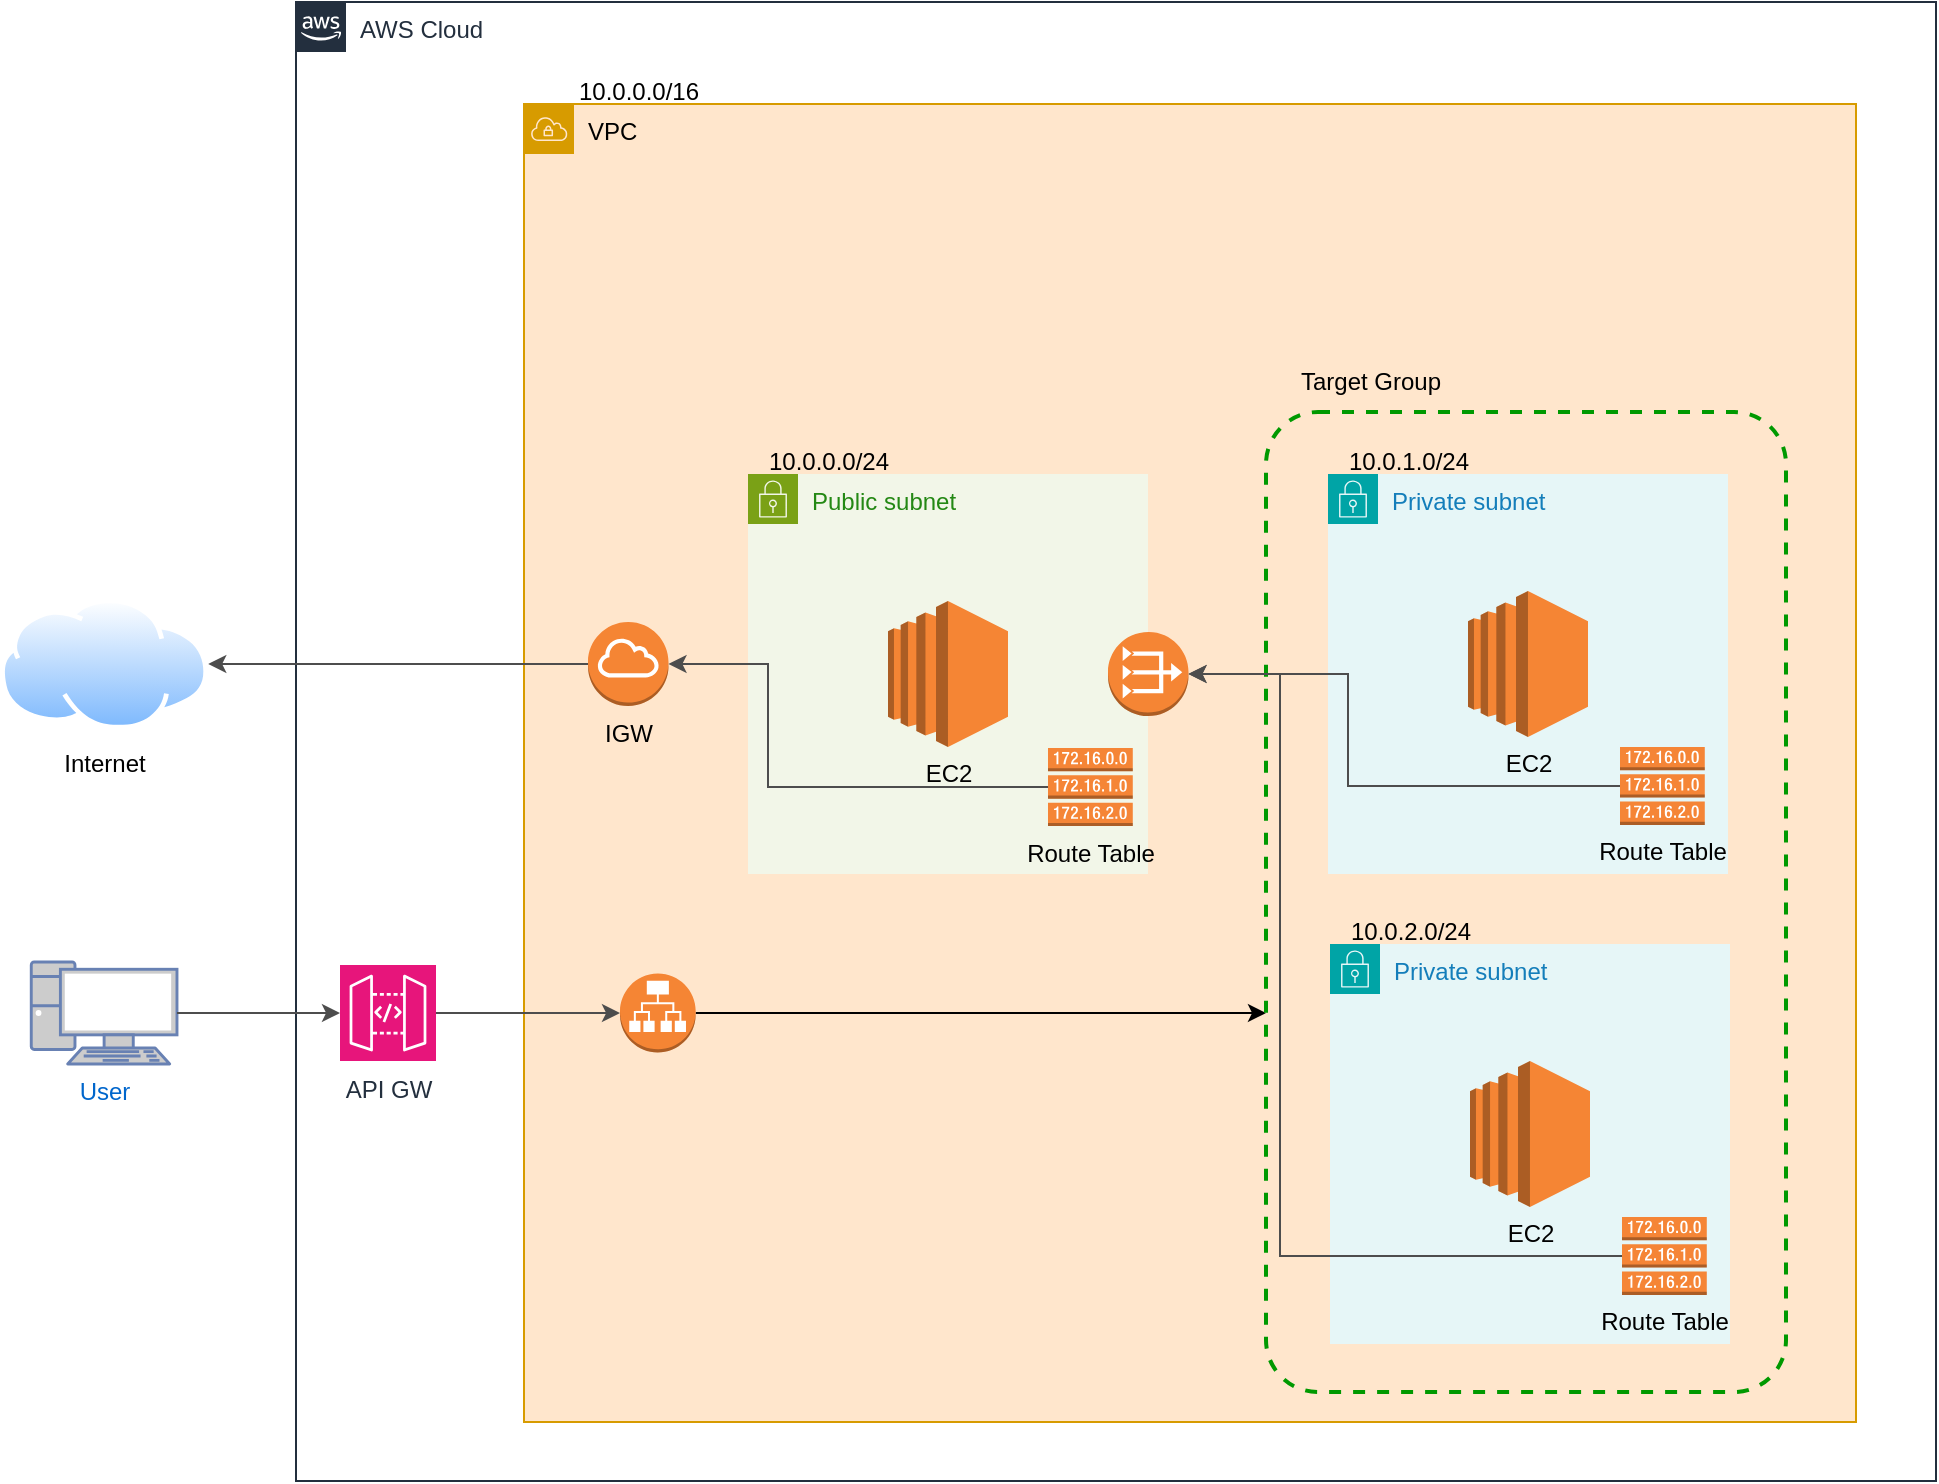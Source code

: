 <mxfile version="24.7.13">
  <diagram id="Ht1M8jgEwFfnCIfOTk4-" name="Page-1">
    <mxGraphModel dx="880" dy="1253" grid="1" gridSize="10" guides="1" tooltips="1" connect="1" arrows="1" fold="1" page="1" pageScale="1" pageWidth="1169" pageHeight="827" math="0" shadow="0">
      <root>
        <mxCell id="0" />
        <mxCell id="1" parent="0" />
        <mxCell id="UEzPUAAOIrF-is8g5C7q-175" value="AWS Cloud" style="points=[[0,0],[0.25,0],[0.5,0],[0.75,0],[1,0],[1,0.25],[1,0.5],[1,0.75],[1,1],[0.75,1],[0.5,1],[0.25,1],[0,1],[0,0.75],[0,0.5],[0,0.25]];outlineConnect=0;gradientColor=none;html=1;whiteSpace=wrap;fontSize=12;fontStyle=0;shape=mxgraph.aws4.group;grIcon=mxgraph.aws4.group_aws_cloud_alt;strokeColor=#232F3E;fillColor=none;verticalAlign=top;align=left;spacingLeft=30;fontColor=#232F3E;dashed=0;labelBackgroundColor=#ffffff;container=1;pointerEvents=0;collapsible=0;recursiveResize=0;movable=1;resizable=1;rotatable=1;deletable=1;editable=1;locked=0;connectable=1;" parent="1" vertex="1">
          <mxGeometry x="168" y="-820" width="820" height="739.5" as="geometry" />
        </mxCell>
        <mxCell id="839mXaEyEuc4Z5KTpTyV-1" value="VPC" style="sketch=0;outlineConnect=0;html=1;whiteSpace=wrap;fontSize=12;fontStyle=0;shape=mxgraph.aws4.group;grIcon=mxgraph.aws4.group_vpc;strokeColor=#d79b00;fillColor=#ffe6cc;verticalAlign=top;align=left;spacingLeft=30;dashed=0;movable=1;resizable=1;rotatable=1;deletable=1;editable=1;locked=0;connectable=1;" vertex="1" parent="UEzPUAAOIrF-is8g5C7q-175">
          <mxGeometry x="114" y="51" width="666" height="659" as="geometry" />
        </mxCell>
        <mxCell id="839mXaEyEuc4Z5KTpTyV-30" style="edgeStyle=orthogonalEdgeStyle;rounded=0;orthogonalLoop=1;jettySize=auto;html=1;exitX=1;exitY=0.5;exitDx=0;exitDy=0;exitPerimeter=0;strokeColor=#4D4D4D;" edge="1" parent="UEzPUAAOIrF-is8g5C7q-175" source="839mXaEyEuc4Z5KTpTyV-27" target="839mXaEyEuc4Z5KTpTyV-32">
          <mxGeometry relative="1" as="geometry">
            <Array as="points" />
          </mxGeometry>
        </mxCell>
        <mxCell id="839mXaEyEuc4Z5KTpTyV-27" value="API GW" style="sketch=0;points=[[0,0,0],[0.25,0,0],[0.5,0,0],[0.75,0,0],[1,0,0],[0,1,0],[0.25,1,0],[0.5,1,0],[0.75,1,0],[1,1,0],[0,0.25,0],[0,0.5,0],[0,0.75,0],[1,0.25,0],[1,0.5,0],[1,0.75,0]];outlineConnect=0;fontColor=#232F3E;fillColor=#E7157B;strokeColor=#ffffff;dashed=0;verticalLabelPosition=bottom;verticalAlign=top;align=center;html=1;fontSize=12;fontStyle=0;aspect=fixed;shape=mxgraph.aws4.resourceIcon;resIcon=mxgraph.aws4.api_gateway;movable=1;resizable=1;rotatable=1;deletable=1;editable=1;locked=0;connectable=1;" vertex="1" parent="UEzPUAAOIrF-is8g5C7q-175">
          <mxGeometry x="22" y="481.5" width="48" height="48" as="geometry" />
        </mxCell>
        <mxCell id="839mXaEyEuc4Z5KTpTyV-45" style="edgeStyle=orthogonalEdgeStyle;rounded=0;orthogonalLoop=1;jettySize=auto;html=1;exitX=1;exitY=0.5;exitDx=0;exitDy=0;exitPerimeter=0;" edge="1" parent="UEzPUAAOIrF-is8g5C7q-175" source="839mXaEyEuc4Z5KTpTyV-32" target="839mXaEyEuc4Z5KTpTyV-42">
          <mxGeometry relative="1" as="geometry">
            <Array as="points">
              <mxPoint x="422" y="506" />
              <mxPoint x="422" y="506" />
            </Array>
          </mxGeometry>
        </mxCell>
        <mxCell id="839mXaEyEuc4Z5KTpTyV-32" value="" style="outlineConnect=0;dashed=0;verticalLabelPosition=bottom;verticalAlign=top;align=center;html=1;shape=mxgraph.aws3.application_load_balancer;fillColor=#F58534;gradientColor=none;" vertex="1" parent="UEzPUAAOIrF-is8g5C7q-175">
          <mxGeometry x="162" y="485.75" width="37.85" height="39.5" as="geometry" />
        </mxCell>
        <mxCell id="839mXaEyEuc4Z5KTpTyV-39" value="10.0.2.0/24" style="text;html=1;align=center;verticalAlign=middle;resizable=1;points=[];autosize=1;strokeColor=none;fillColor=none;movable=1;rotatable=1;deletable=1;editable=1;locked=0;connectable=1;" vertex="1" parent="UEzPUAAOIrF-is8g5C7q-175">
          <mxGeometry x="517" y="450" width="80" height="30" as="geometry" />
        </mxCell>
        <mxCell id="839mXaEyEuc4Z5KTpTyV-36" value="Private subnet" style="points=[[0,0],[0.25,0],[0.5,0],[0.75,0],[1,0],[1,0.25],[1,0.5],[1,0.75],[1,1],[0.75,1],[0.5,1],[0.25,1],[0,1],[0,0.75],[0,0.5],[0,0.25]];outlineConnect=0;gradientColor=none;html=1;whiteSpace=wrap;fontSize=12;fontStyle=0;container=1;pointerEvents=0;collapsible=0;recursiveResize=0;shape=mxgraph.aws4.group;grIcon=mxgraph.aws4.group_security_group;grStroke=0;strokeColor=#00A4A6;fillColor=#E6F6F7;verticalAlign=top;align=left;spacingLeft=30;fontColor=#147EBA;dashed=0;aspect=fixed;movable=1;resizable=1;rotatable=1;deletable=1;editable=1;locked=0;connectable=1;" vertex="1" parent="UEzPUAAOIrF-is8g5C7q-175">
          <mxGeometry x="517" y="471" width="200" height="200" as="geometry" />
        </mxCell>
        <mxCell id="839mXaEyEuc4Z5KTpTyV-37" value="Route Table" style="outlineConnect=0;dashed=0;verticalLabelPosition=bottom;verticalAlign=top;align=center;html=1;shape=mxgraph.aws3.route_table;fillColor=#F58536;gradientColor=none;movable=1;resizable=1;rotatable=1;deletable=1;editable=1;locked=0;connectable=1;" vertex="1" parent="839mXaEyEuc4Z5KTpTyV-36">
          <mxGeometry x="146" y="136.45" width="42.39" height="39" as="geometry" />
        </mxCell>
        <mxCell id="839mXaEyEuc4Z5KTpTyV-38" value="EC2" style="outlineConnect=0;dashed=0;verticalLabelPosition=bottom;verticalAlign=top;align=center;html=1;shape=mxgraph.aws3.ec2;fillColor=#F58534;gradientColor=none;movable=1;resizable=1;rotatable=1;deletable=1;editable=1;locked=0;connectable=1;aspect=fixed;" vertex="1" parent="839mXaEyEuc4Z5KTpTyV-36">
          <mxGeometry x="70" y="58.55" width="60" height="72.9" as="geometry" />
        </mxCell>
        <mxCell id="839mXaEyEuc4Z5KTpTyV-42" value="" style="rounded=1;arcSize=10;dashed=1;fillColor=none;gradientColor=none;strokeWidth=2;strokeColor=#009900;" vertex="1" parent="UEzPUAAOIrF-is8g5C7q-175">
          <mxGeometry x="485" y="205" width="260" height="490" as="geometry" />
        </mxCell>
        <mxCell id="839mXaEyEuc4Z5KTpTyV-44" value="Target Group" style="text;html=1;align=center;verticalAlign=middle;whiteSpace=wrap;rounded=0;" vertex="1" parent="UEzPUAAOIrF-is8g5C7q-175">
          <mxGeometry x="485" y="175" width="105" height="30" as="geometry" />
        </mxCell>
        <mxCell id="839mXaEyEuc4Z5KTpTyV-6" value="Private subnet" style="points=[[0,0],[0.25,0],[0.5,0],[0.75,0],[1,0],[1,0.25],[1,0.5],[1,0.75],[1,1],[0.75,1],[0.5,1],[0.25,1],[0,1],[0,0.75],[0,0.5],[0,0.25]];outlineConnect=0;gradientColor=none;html=1;whiteSpace=wrap;fontSize=12;fontStyle=0;container=1;pointerEvents=0;collapsible=0;recursiveResize=0;shape=mxgraph.aws4.group;grIcon=mxgraph.aws4.group_security_group;grStroke=0;strokeColor=#00A4A6;fillColor=#E6F6F7;verticalAlign=top;align=left;spacingLeft=30;fontColor=#147EBA;dashed=0;aspect=fixed;movable=1;resizable=1;rotatable=1;deletable=1;editable=1;locked=0;connectable=1;" vertex="1" parent="1">
          <mxGeometry x="684" y="-584" width="200" height="200" as="geometry" />
        </mxCell>
        <mxCell id="839mXaEyEuc4Z5KTpTyV-11" value="Route Table" style="outlineConnect=0;dashed=0;verticalLabelPosition=bottom;verticalAlign=top;align=center;html=1;shape=mxgraph.aws3.route_table;fillColor=#F58536;gradientColor=none;movable=1;resizable=1;rotatable=1;deletable=1;editable=1;locked=0;connectable=1;" vertex="1" parent="839mXaEyEuc4Z5KTpTyV-6">
          <mxGeometry x="146" y="136.45" width="42.39" height="39" as="geometry" />
        </mxCell>
        <mxCell id="839mXaEyEuc4Z5KTpTyV-15" value="EC2" style="outlineConnect=0;dashed=0;verticalLabelPosition=bottom;verticalAlign=top;align=center;html=1;shape=mxgraph.aws3.ec2;fillColor=#F58534;gradientColor=none;movable=1;resizable=1;rotatable=1;deletable=1;editable=1;locked=0;connectable=1;aspect=fixed;" vertex="1" parent="839mXaEyEuc4Z5KTpTyV-6">
          <mxGeometry x="70" y="58.55" width="60" height="72.9" as="geometry" />
        </mxCell>
        <mxCell id="839mXaEyEuc4Z5KTpTyV-7" value="Public subnet" style="points=[[0,0],[0.25,0],[0.5,0],[0.75,0],[1,0],[1,0.25],[1,0.5],[1,0.75],[1,1],[0.75,1],[0.5,1],[0.25,1],[0,1],[0,0.75],[0,0.5],[0,0.25]];outlineConnect=0;gradientColor=none;html=1;whiteSpace=wrap;fontSize=12;fontStyle=0;container=1;pointerEvents=0;collapsible=0;recursiveResize=0;shape=mxgraph.aws4.group;grIcon=mxgraph.aws4.group_security_group;grStroke=0;strokeColor=#7AA116;fillColor=#F2F6E8;verticalAlign=top;align=left;spacingLeft=30;fontColor=#248814;dashed=0;aspect=fixed;movable=1;resizable=1;rotatable=1;deletable=1;editable=1;locked=0;connectable=1;" vertex="1" parent="1">
          <mxGeometry x="394" y="-584" width="200" height="200" as="geometry" />
        </mxCell>
        <mxCell id="839mXaEyEuc4Z5KTpTyV-8" value="Route Table" style="outlineConnect=0;dashed=0;verticalLabelPosition=bottom;verticalAlign=top;align=center;html=1;shape=mxgraph.aws3.route_table;fillColor=#F58536;gradientColor=none;movable=1;resizable=1;rotatable=1;deletable=1;editable=1;locked=0;connectable=1;" vertex="1" parent="839mXaEyEuc4Z5KTpTyV-7">
          <mxGeometry x="150" y="137" width="42.39" height="39" as="geometry" />
        </mxCell>
        <mxCell id="839mXaEyEuc4Z5KTpTyV-14" value="EC2" style="outlineConnect=0;dashed=0;verticalLabelPosition=bottom;verticalAlign=top;align=center;html=1;shape=mxgraph.aws3.ec2;fillColor=#F58534;gradientColor=none;movable=1;resizable=1;rotatable=1;deletable=1;editable=1;locked=0;connectable=1;aspect=fixed;" vertex="1" parent="839mXaEyEuc4Z5KTpTyV-7">
          <mxGeometry x="70" y="63.55" width="60" height="72.9" as="geometry" />
        </mxCell>
        <mxCell id="839mXaEyEuc4Z5KTpTyV-13" value="IGW" style="outlineConnect=0;dashed=0;verticalLabelPosition=bottom;verticalAlign=top;align=center;html=1;shape=mxgraph.aws3.internet_gateway;fillColor=#F58534;gradientColor=none;movable=1;resizable=1;rotatable=1;deletable=1;editable=1;locked=0;connectable=1;" vertex="1" parent="1">
          <mxGeometry x="314" y="-510" width="40.25" height="42" as="geometry" />
        </mxCell>
        <mxCell id="839mXaEyEuc4Z5KTpTyV-17" value="10.0.0.0/16" style="text;html=1;align=center;verticalAlign=middle;resizable=1;points=[];autosize=1;strokeColor=none;fillColor=none;movable=1;rotatable=1;deletable=1;editable=1;locked=0;connectable=1;" vertex="1" parent="1">
          <mxGeometry x="299" y="-790" width="80" height="30" as="geometry" />
        </mxCell>
        <mxCell id="839mXaEyEuc4Z5KTpTyV-18" value="10.0.0.0/24" style="text;html=1;align=center;verticalAlign=middle;resizable=1;points=[];autosize=1;strokeColor=none;fillColor=none;movable=1;rotatable=1;deletable=1;editable=1;locked=0;connectable=1;" vertex="1" parent="1">
          <mxGeometry x="394" y="-605" width="80" height="30" as="geometry" />
        </mxCell>
        <mxCell id="839mXaEyEuc4Z5KTpTyV-19" value="10.0.1.0/24" style="text;html=1;align=center;verticalAlign=middle;resizable=1;points=[];autosize=1;strokeColor=none;fillColor=none;movable=1;rotatable=1;deletable=1;editable=1;locked=0;connectable=1;" vertex="1" parent="1">
          <mxGeometry x="684" y="-605" width="80" height="30" as="geometry" />
        </mxCell>
        <mxCell id="839mXaEyEuc4Z5KTpTyV-21" style="edgeStyle=orthogonalEdgeStyle;rounded=0;orthogonalLoop=1;jettySize=auto;html=1;exitX=0;exitY=0.5;exitDx=0;exitDy=0;exitPerimeter=0;entryX=1;entryY=0.5;entryDx=0;entryDy=0;entryPerimeter=0;strokeColor=#4D4D4D;movable=1;resizable=1;rotatable=1;deletable=1;editable=1;locked=0;connectable=1;" edge="1" parent="1" source="839mXaEyEuc4Z5KTpTyV-8" target="839mXaEyEuc4Z5KTpTyV-13">
          <mxGeometry relative="1" as="geometry">
            <Array as="points">
              <mxPoint x="404" y="-428" />
              <mxPoint x="404" y="-489" />
            </Array>
          </mxGeometry>
        </mxCell>
        <mxCell id="839mXaEyEuc4Z5KTpTyV-22" style="edgeStyle=orthogonalEdgeStyle;rounded=0;orthogonalLoop=1;jettySize=auto;html=1;exitX=0;exitY=0.5;exitDx=0;exitDy=0;exitPerimeter=0;entryX=1;entryY=0.5;entryDx=0;entryDy=0;entryPerimeter=0;strokeColor=#4D4D4D;movable=1;resizable=1;rotatable=1;deletable=1;editable=1;locked=0;connectable=1;" edge="1" parent="1" source="839mXaEyEuc4Z5KTpTyV-11" target="839mXaEyEuc4Z5KTpTyV-20">
          <mxGeometry relative="1" as="geometry">
            <Array as="points">
              <mxPoint x="694" y="-428" />
              <mxPoint x="694" y="-484" />
            </Array>
          </mxGeometry>
        </mxCell>
        <mxCell id="839mXaEyEuc4Z5KTpTyV-20" value="" style="outlineConnect=0;dashed=0;verticalLabelPosition=bottom;verticalAlign=top;align=center;html=1;shape=mxgraph.aws3.vpc_nat_gateway;fillColor=#F58534;gradientColor=none;movable=1;resizable=1;rotatable=1;deletable=1;editable=1;locked=0;connectable=1;" vertex="1" parent="1">
          <mxGeometry x="574" y="-505" width="40.24" height="42" as="geometry" />
        </mxCell>
        <mxCell id="839mXaEyEuc4Z5KTpTyV-23" value="User" style="fontColor=#0066CC;verticalAlign=top;verticalLabelPosition=bottom;labelPosition=center;align=center;html=1;outlineConnect=0;fillColor=#CCCCCC;strokeColor=#6881B3;gradientColor=none;gradientDirection=north;strokeWidth=2;shape=mxgraph.networks.pc;movable=1;resizable=1;rotatable=1;deletable=1;editable=1;locked=0;connectable=1;" vertex="1" parent="1">
          <mxGeometry x="35.63" y="-340" width="72.86" height="51" as="geometry" />
        </mxCell>
        <mxCell id="839mXaEyEuc4Z5KTpTyV-24" value="Internet" style="image;aspect=fixed;perimeter=ellipsePerimeter;html=1;align=center;shadow=0;dashed=0;spacingTop=3;image=img/lib/active_directory/internet_cloud.svg;movable=1;resizable=1;rotatable=1;deletable=1;editable=1;locked=0;connectable=1;" vertex="1" parent="1">
          <mxGeometry x="20.0" y="-521.8" width="104.12" height="65.6" as="geometry" />
        </mxCell>
        <mxCell id="839mXaEyEuc4Z5KTpTyV-26" style="edgeStyle=orthogonalEdgeStyle;rounded=0;orthogonalLoop=1;jettySize=auto;html=1;exitX=1;exitY=0.5;exitDx=0;exitDy=0;entryX=0;entryY=0.5;entryDx=0;entryDy=0;entryPerimeter=0;endArrow=none;endFill=0;startArrow=classic;startFill=1;strokeColor=#4D4D4D;movable=1;resizable=1;rotatable=1;deletable=1;editable=1;locked=0;connectable=1;" edge="1" parent="1" source="839mXaEyEuc4Z5KTpTyV-24" target="839mXaEyEuc4Z5KTpTyV-13">
          <mxGeometry relative="1" as="geometry" />
        </mxCell>
        <mxCell id="839mXaEyEuc4Z5KTpTyV-29" style="edgeStyle=orthogonalEdgeStyle;rounded=0;orthogonalLoop=1;jettySize=auto;html=1;exitX=1;exitY=0.5;exitDx=0;exitDy=0;exitPerimeter=0;entryX=0;entryY=0.5;entryDx=0;entryDy=0;entryPerimeter=0;strokeColor=#4D4D4D;" edge="1" parent="1" source="839mXaEyEuc4Z5KTpTyV-23" target="839mXaEyEuc4Z5KTpTyV-27">
          <mxGeometry relative="1" as="geometry" />
        </mxCell>
        <mxCell id="839mXaEyEuc4Z5KTpTyV-40" style="edgeStyle=orthogonalEdgeStyle;rounded=0;orthogonalLoop=1;jettySize=auto;html=1;exitX=0;exitY=0.5;exitDx=0;exitDy=0;exitPerimeter=0;entryX=1;entryY=0.5;entryDx=0;entryDy=0;entryPerimeter=0;strokeColor=#4D4D4D;" edge="1" parent="1" source="839mXaEyEuc4Z5KTpTyV-37" target="839mXaEyEuc4Z5KTpTyV-20">
          <mxGeometry relative="1" as="geometry">
            <Array as="points">
              <mxPoint x="660" y="-193" />
              <mxPoint x="660" y="-484" />
            </Array>
          </mxGeometry>
        </mxCell>
      </root>
    </mxGraphModel>
  </diagram>
</mxfile>
